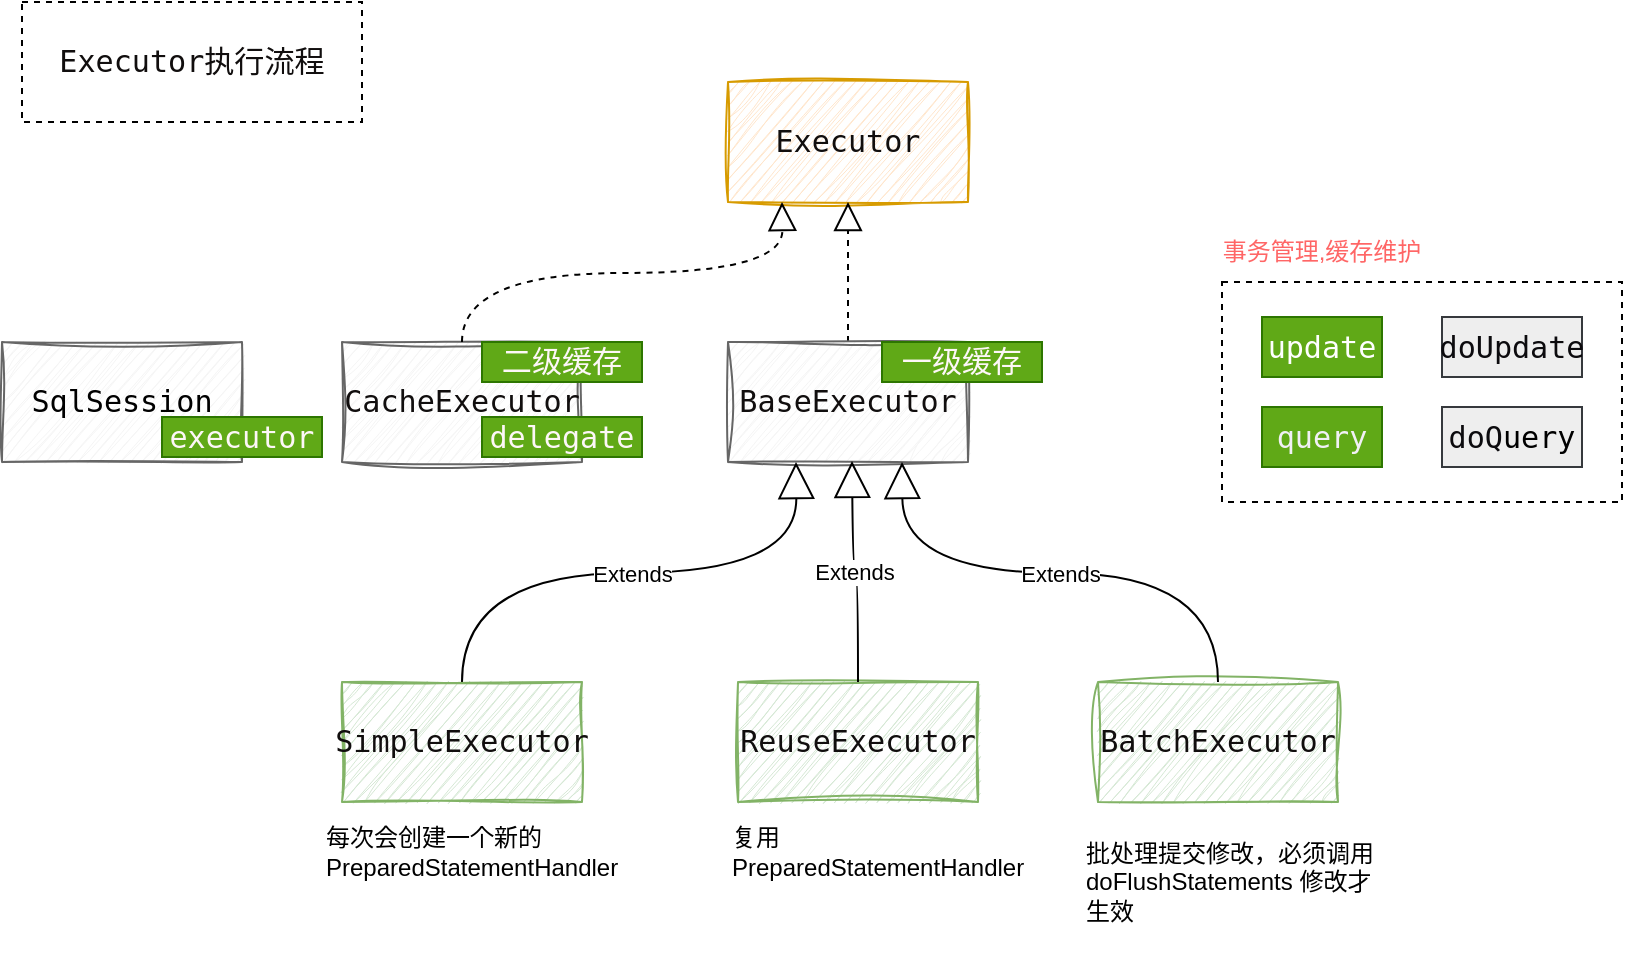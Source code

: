 <mxfile border="50" scale="3" compressed="false" locked="false" version="27.1.6" pages="2">
  <diagram name="Blank" id="YmL12bMKpDGza6XwsDPr">
    <mxGraphModel dx="3957" dy="2025" grid="1" gridSize="10" guides="1" tooltips="1" connect="1" arrows="1" fold="1" page="1" pageScale="1" pageWidth="827" pageHeight="1169" background="#ffffff" math="1" shadow="0">
      <root>
        <mxCell id="X5NqExCQtvZxIxQ7pmgY-0" />
        <mxCell id="1" parent="X5NqExCQtvZxIxQ7pmgY-0" />
        <mxCell id="kFkA9idod39xT0IFJ7Xu-3" value="&lt;pre style=&quot;font-family: &amp;quot;JetBrains Mono&amp;quot;, monospace; font-size: 11.3pt;&quot;&gt;&lt;span&gt;&lt;font style=&quot;color: light-dark(rgb(17, 14, 14), rgb(43, 113, 180));&quot;&gt;Executor执行流程&lt;/font&gt;&lt;/span&gt;&lt;/pre&gt;" style="text;html=1;align=center;verticalAlign=middle;whiteSpace=wrap;rounded=0;strokeColor=default;dashed=1;" vertex="1" parent="1">
          <mxGeometry x="-2460" y="-1160" width="170" height="60" as="geometry" />
        </mxCell>
        <mxCell id="kFkA9idod39xT0IFJ7Xu-5" value="&lt;pre style=&quot;font-family: &amp;quot;JetBrains Mono&amp;quot;, monospace; font-size: 11.3pt;&quot;&gt;&lt;font style=&quot;color: light-dark(rgb(17, 14, 14), rgb(43, 113, 180));&quot;&gt;Executor&lt;/font&gt;&lt;/pre&gt;" style="rounded=0;whiteSpace=wrap;html=1;sketch=1;curveFitting=1;jiggle=2;fillColor=#ffe6cc;strokeColor=#d79b00;" vertex="1" parent="1">
          <mxGeometry x="-2107" y="-1120" width="120" height="60" as="geometry" />
        </mxCell>
        <mxCell id="hmNLhs7aSOasPQDi5UYB-2" value="" style="endArrow=block;dashed=1;endFill=0;endSize=12;html=1;rounded=0;entryX=0.5;entryY=1;entryDx=0;entryDy=0;exitX=0.5;exitY=0;exitDx=0;exitDy=0;" edge="1" parent="1" source="hmNLhs7aSOasPQDi5UYB-4" target="kFkA9idod39xT0IFJ7Xu-5">
          <mxGeometry width="160" relative="1" as="geometry">
            <mxPoint x="-2047.32" y="-971.08" as="sourcePoint" />
            <mxPoint x="-1987" y="-1000" as="targetPoint" />
          </mxGeometry>
        </mxCell>
        <mxCell id="hmNLhs7aSOasPQDi5UYB-4" value="&lt;pre style=&quot;font-family: &amp;quot;JetBrains Mono&amp;quot;, monospace; font-size: 11.3pt;&quot;&gt;&lt;font style=&quot;color: light-dark(rgb(17, 14, 14), rgb(43, 113, 180));&quot;&gt;BaseExecutor&lt;/font&gt;&lt;/pre&gt;" style="rounded=0;whiteSpace=wrap;html=1;sketch=1;curveFitting=1;jiggle=2;fillColor=#f5f5f5;strokeColor=#666666;fontColor=#333333;" vertex="1" parent="1">
          <mxGeometry x="-2107" y="-990" width="120" height="60" as="geometry" />
        </mxCell>
        <mxCell id="hmNLhs7aSOasPQDi5UYB-5" value="Extends" style="endArrow=block;endSize=16;endFill=0;html=1;rounded=0;exitX=0.5;exitY=0;exitDx=0;exitDy=0;entryX=0.5;entryY=1;entryDx=0;entryDy=0;edgeStyle=orthogonalEdgeStyle;curved=1;" edge="1" parent="1" source="hmNLhs7aSOasPQDi5UYB-6">
          <mxGeometry width="160" relative="1" as="geometry">
            <mxPoint x="-2240" y="-810" as="sourcePoint" />
            <mxPoint x="-2073" y="-930" as="targetPoint" />
          </mxGeometry>
        </mxCell>
        <mxCell id="hmNLhs7aSOasPQDi5UYB-6" value="&lt;pre style=&quot;font-family: &amp;quot;JetBrains Mono&amp;quot;, monospace; font-size: 11.3pt;&quot;&gt;&lt;font style=&quot;color: light-dark(rgb(17, 14, 14), rgb(43, 113, 180));&quot;&gt;SimpleExecutor&lt;/font&gt;&lt;/pre&gt;" style="rounded=0;whiteSpace=wrap;html=1;sketch=1;curveFitting=1;jiggle=2;fillColor=#d5e8d4;strokeColor=#82b366;" vertex="1" parent="1">
          <mxGeometry x="-2300" y="-820" width="120" height="60" as="geometry" />
        </mxCell>
        <mxCell id="hmNLhs7aSOasPQDi5UYB-7" value="&lt;pre style=&quot;font-family: &amp;quot;JetBrains Mono&amp;quot;, monospace; font-size: 11.3pt;&quot;&gt;&lt;font style=&quot;color: light-dark(rgb(17, 14, 14), rgb(43, 113, 180));&quot;&gt;ReuseExecutor&lt;/font&gt;&lt;/pre&gt;" style="rounded=0;whiteSpace=wrap;html=1;sketch=1;curveFitting=1;jiggle=2;fillColor=#d5e8d4;strokeColor=#82b366;" vertex="1" parent="1">
          <mxGeometry x="-2102" y="-820" width="120" height="60" as="geometry" />
        </mxCell>
        <mxCell id="hmNLhs7aSOasPQDi5UYB-8" value="&lt;pre style=&quot;font-family: &amp;quot;JetBrains Mono&amp;quot;, monospace; font-size: 11.3pt;&quot;&gt;&lt;font style=&quot;color: light-dark(rgb(17, 14, 14), rgb(43, 113, 180));&quot;&gt;BatchExecutor&lt;/font&gt;&lt;/pre&gt;" style="rounded=0;whiteSpace=wrap;html=1;sketch=1;curveFitting=1;jiggle=2;fillColor=#d5e8d4;strokeColor=#82b366;" vertex="1" parent="1">
          <mxGeometry x="-1922" y="-820" width="120" height="60" as="geometry" />
        </mxCell>
        <mxCell id="hmNLhs7aSOasPQDi5UYB-10" value="Extends" style="endArrow=block;endSize=16;endFill=0;html=1;rounded=0;exitX=0.5;exitY=0;exitDx=0;exitDy=0;entryX=0.5;entryY=1;entryDx=0;entryDy=0;edgeStyle=orthogonalEdgeStyle;curved=1;" edge="1" parent="1" source="hmNLhs7aSOasPQDi5UYB-7">
          <mxGeometry width="160" relative="1" as="geometry">
            <mxPoint x="-2230" y="-820.52" as="sourcePoint" />
            <mxPoint x="-2045" y="-930.52" as="targetPoint" />
          </mxGeometry>
        </mxCell>
        <mxCell id="hmNLhs7aSOasPQDi5UYB-11" value="Extends" style="endArrow=block;endSize=16;endFill=0;html=1;rounded=0;edgeStyle=orthogonalEdgeStyle;curved=1;exitX=0.5;exitY=0;exitDx=0;exitDy=0;" edge="1" parent="1" source="hmNLhs7aSOasPQDi5UYB-8">
          <mxGeometry width="160" relative="1" as="geometry">
            <mxPoint x="-1862" y="-830" as="sourcePoint" />
            <mxPoint x="-2020" y="-930" as="targetPoint" />
          </mxGeometry>
        </mxCell>
        <mxCell id="hmNLhs7aSOasPQDi5UYB-18" value="" style="rounded=0;whiteSpace=wrap;html=1;dashed=1;" vertex="1" parent="1">
          <mxGeometry x="-1860" y="-1020" width="200" height="110" as="geometry" />
        </mxCell>
        <mxCell id="hmNLhs7aSOasPQDi5UYB-13" value="&lt;div&gt;&lt;pre style=&quot;font-family: &amp;quot;JetBrains Mono&amp;quot;, monospace; font-size: 11.3pt;&quot;&gt;&lt;span&gt;&lt;font style=&quot;color: light-dark(rgb(255, 255, 255), rgb(43, 113, 180));&quot;&gt;update&lt;/font&gt;&lt;/span&gt;&lt;/pre&gt;&lt;/div&gt;" style="rounded=0;whiteSpace=wrap;html=1;fillColor=#60a917;strokeColor=#2D7600;fontColor=#ffffff;" vertex="1" parent="1">
          <mxGeometry x="-1840" y="-1002.5" width="60" height="30" as="geometry" />
        </mxCell>
        <mxCell id="hmNLhs7aSOasPQDi5UYB-15" value="&lt;div&gt;&lt;pre style=&quot;font-family: &amp;quot;JetBrains Mono&amp;quot;, monospace; font-size: 11.3pt;&quot;&gt;&lt;span&gt;&lt;font style=&quot;color: light-dark(rgb(12, 11, 14), rgb(43, 113, 180));&quot;&gt;doUpdate&lt;/font&gt;&lt;/span&gt;&lt;/pre&gt;&lt;/div&gt;" style="rounded=0;whiteSpace=wrap;html=1;fillColor=#eeeeee;strokeColor=#36393d;" vertex="1" parent="1">
          <mxGeometry x="-1750" y="-1002.5" width="70" height="30" as="geometry" />
        </mxCell>
        <mxCell id="hmNLhs7aSOasPQDi5UYB-16" value="&lt;pre style=&quot;font-family: &amp;quot;JetBrains Mono&amp;quot;, monospace; font-size: 11.3pt;&quot;&gt;&lt;font style=&quot;color: light-dark(rgb(241, 240, 245), rgb(228, 227, 230));&quot;&gt;query&lt;/font&gt;&lt;/pre&gt;" style="rounded=0;whiteSpace=wrap;html=1;fillColor=#60a917;strokeColor=#2D7600;fontColor=#ffffff;" vertex="1" parent="1">
          <mxGeometry x="-1840" y="-957.5" width="60" height="30" as="geometry" />
        </mxCell>
        <mxCell id="hmNLhs7aSOasPQDi5UYB-17" value="&lt;div&gt;&lt;pre style=&quot;font-family: &amp;quot;JetBrains Mono&amp;quot;, monospace; font-size: 11.3pt;&quot;&gt;&lt;span&gt;&lt;font style=&quot;color: light-dark(rgb(12, 11, 14), rgb(43, 113, 180));&quot;&gt;doQ&lt;/font&gt;&lt;/span&gt;uery&lt;/pre&gt;&lt;/div&gt;" style="rounded=0;whiteSpace=wrap;html=1;fillColor=#eeeeee;strokeColor=#36393d;" vertex="1" parent="1">
          <mxGeometry x="-1750" y="-957.5" width="70" height="30" as="geometry" />
        </mxCell>
        <mxCell id="hmNLhs7aSOasPQDi5UYB-19" value="&lt;font style=&quot;color: light-dark(rgb(255, 102, 102), rgb(237, 237, 237));&quot;&gt;事务管理,缓存维护&lt;/font&gt;" style="text;html=1;align=center;verticalAlign=middle;whiteSpace=wrap;rounded=0;" vertex="1" parent="1">
          <mxGeometry x="-1871" y="-1050" width="122" height="30" as="geometry" />
        </mxCell>
        <mxCell id="hmNLhs7aSOasPQDi5UYB-21" value="&lt;pre style=&quot;font-family: &amp;quot;JetBrains Mono&amp;quot;, monospace; font-size: 11.3pt;&quot;&gt;&lt;font style=&quot;color: light-dark(rgb(17, 14, 14), rgb(43, 113, 180));&quot;&gt;CacheExecutor&lt;/font&gt;&lt;/pre&gt;" style="rounded=0;whiteSpace=wrap;html=1;sketch=1;curveFitting=1;jiggle=2;fillColor=#f5f5f5;strokeColor=#666666;fontColor=#333333;" vertex="1" parent="1">
          <mxGeometry x="-2300" y="-990" width="120" height="60" as="geometry" />
        </mxCell>
        <mxCell id="hmNLhs7aSOasPQDi5UYB-22" value="" style="endArrow=block;dashed=1;endFill=0;endSize=12;html=1;rounded=0;entryX=0.5;entryY=1;entryDx=0;entryDy=0;exitX=0.5;exitY=0;exitDx=0;exitDy=0;edgeStyle=orthogonalEdgeStyle;curved=1;" edge="1" parent="1" source="hmNLhs7aSOasPQDi5UYB-21">
          <mxGeometry width="160" relative="1" as="geometry">
            <mxPoint x="-2080" y="-990" as="sourcePoint" />
            <mxPoint x="-2080" y="-1060" as="targetPoint" />
          </mxGeometry>
        </mxCell>
        <mxCell id="hmNLhs7aSOasPQDi5UYB-23" value="&lt;pre style=&quot;font-family: &amp;quot;JetBrains Mono&amp;quot;, monospace; font-size: 11.3pt;&quot;&gt;&lt;div&gt;&lt;pre style=&quot;font-family: &amp;quot;JetBrains Mono&amp;quot;, monospace; font-size: 11.3pt;&quot;&gt;&lt;span&gt;&lt;font style=&quot;color: light-dark(rgb(253, 247, 247), rgb(159, 95, 149));&quot;&gt;delegate&lt;/font&gt;&lt;/span&gt;&lt;/pre&gt;&lt;/div&gt;&lt;/pre&gt;" style="rounded=0;whiteSpace=wrap;html=1;fillColor=#60a917;strokeColor=#2D7600;fontColor=#ffffff;" vertex="1" parent="1">
          <mxGeometry x="-2230" y="-952.5" width="80" height="20" as="geometry" />
        </mxCell>
        <mxCell id="hmNLhs7aSOasPQDi5UYB-25" value="&lt;pre style=&quot;font-family: &amp;quot;JetBrains Mono&amp;quot;, monospace; font-size: 11.3pt;&quot;&gt;&lt;div&gt;&lt;pre style=&quot;font-family: &amp;quot;JetBrains Mono&amp;quot;, monospace; font-size: 11.3pt;&quot;&gt;&lt;pre style=&quot;font-size: 11.3pt; font-family: &amp;quot;JetBrains Mono&amp;quot;, monospace;&quot;&gt;&lt;span&gt;&lt;font style=&quot;color: rgb(0, 0, 0);&quot;&gt;SqlSession&lt;/font&gt;&lt;/span&gt;&lt;/pre&gt;&lt;/pre&gt;&lt;/div&gt;&lt;/pre&gt;" style="rounded=0;whiteSpace=wrap;html=1;sketch=1;curveFitting=1;jiggle=2;fillColor=#f5f5f5;strokeColor=#666666;fontColor=#333333;" vertex="1" parent="1">
          <mxGeometry x="-2470" y="-990" width="120" height="60" as="geometry" />
        </mxCell>
        <mxCell id="hmNLhs7aSOasPQDi5UYB-27" value="&lt;pre style=&quot;font-family: &amp;quot;JetBrains Mono&amp;quot;, monospace; font-size: 11.3pt;&quot;&gt;&lt;pre style=&quot;font-family: &amp;quot;JetBrains Mono&amp;quot;, monospace; font-size: 11.3pt;&quot;&gt;&lt;font color=&quot;#fdf7f7&quot;&gt;executor&lt;/font&gt;&lt;/pre&gt;&lt;/pre&gt;" style="rounded=0;whiteSpace=wrap;html=1;fillColor=#60a917;strokeColor=#2D7600;fontColor=#ffffff;" vertex="1" parent="1">
          <mxGeometry x="-2390" y="-952.5" width="80" height="20" as="geometry" />
        </mxCell>
        <mxCell id="hmNLhs7aSOasPQDi5UYB-28" value="&lt;pre style=&quot;font-family: &amp;quot;JetBrains Mono&amp;quot;, monospace; font-size: 11.3pt;&quot;&gt;&lt;pre style=&quot;font-family: &amp;quot;JetBrains Mono&amp;quot;, monospace; font-size: 11.3pt;&quot;&gt;&lt;font color=&quot;#fdf7f7&quot;&gt;二级缓存&lt;/font&gt;&lt;/pre&gt;&lt;/pre&gt;" style="rounded=0;whiteSpace=wrap;html=1;fillColor=#60a917;strokeColor=#2D7600;fontColor=#ffffff;" vertex="1" parent="1">
          <mxGeometry x="-2230" y="-990" width="80" height="20" as="geometry" />
        </mxCell>
        <mxCell id="hmNLhs7aSOasPQDi5UYB-29" value="&lt;pre style=&quot;font-family: &amp;quot;JetBrains Mono&amp;quot;, monospace; font-size: 11.3pt;&quot;&gt;&lt;pre style=&quot;font-family: &amp;quot;JetBrains Mono&amp;quot;, monospace; font-size: 11.3pt;&quot;&gt;&lt;font color=&quot;#fdf7f7&quot;&gt;一级缓存&lt;/font&gt;&lt;/pre&gt;&lt;/pre&gt;" style="rounded=0;whiteSpace=wrap;html=1;fillColor=#60a917;strokeColor=#2D7600;fontColor=#ffffff;" vertex="1" parent="1">
          <mxGeometry x="-2030" y="-990" width="80" height="20" as="geometry" />
        </mxCell>
        <mxCell id="hmNLhs7aSOasPQDi5UYB-31" value="每次会创建一个新的&amp;nbsp;&lt;div&gt;PreparedStatementHandler&lt;/div&gt;" style="text;html=1;align=left;verticalAlign=middle;whiteSpace=wrap;rounded=0;" vertex="1" parent="1">
          <mxGeometry x="-2310" y="-750" width="160" height="30" as="geometry" />
        </mxCell>
        <mxCell id="hmNLhs7aSOasPQDi5UYB-32" value="复用&lt;br&gt;&lt;div&gt;PreparedStatementHandler&lt;/div&gt;" style="text;html=1;align=left;verticalAlign=middle;whiteSpace=wrap;rounded=0;" vertex="1" parent="1">
          <mxGeometry x="-2107" y="-750" width="160" height="30" as="geometry" />
        </mxCell>
        <mxCell id="hmNLhs7aSOasPQDi5UYB-33" value="批处理提交修改，必须调用doFlushStatements 修改才生效" style="text;html=1;align=left;verticalAlign=middle;whiteSpace=wrap;rounded=0;" vertex="1" parent="1">
          <mxGeometry x="-1930" y="-760" width="150" height="80" as="geometry" />
        </mxCell>
      </root>
    </mxGraphModel>
  </diagram>
  <diagram id="bjuls_iIFgE6f3Wah0JH" name="第 2 页">
    <mxGraphModel grid="1" page="1" gridSize="10" guides="1" tooltips="1" connect="1" arrows="1" fold="1" pageScale="1" pageWidth="827" pageHeight="1169" math="0" shadow="0">
      <root>
        <mxCell id="0" />
        <mxCell id="1" parent="0" />
      </root>
    </mxGraphModel>
  </diagram>
</mxfile>

